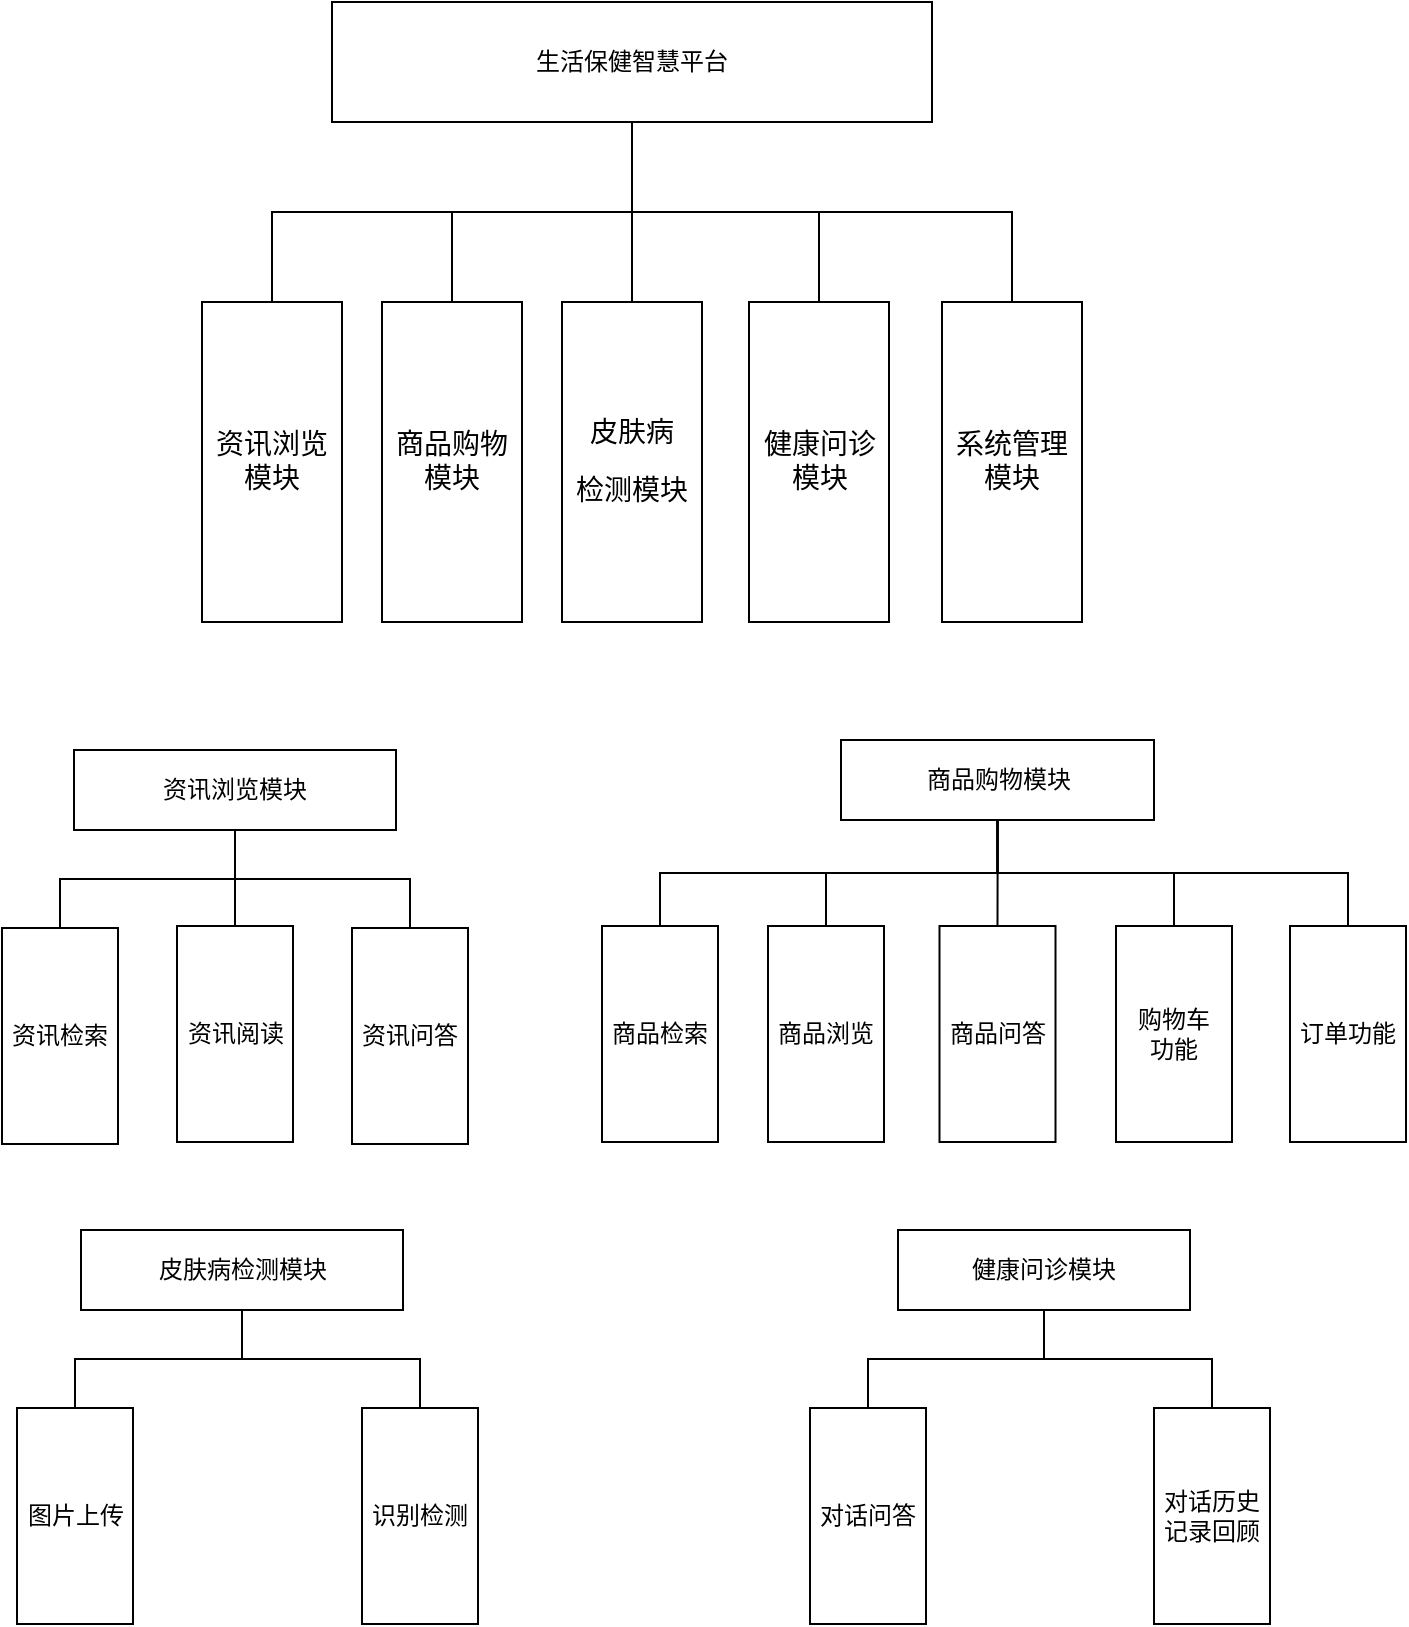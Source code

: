 <mxfile version="24.2.0" type="github">
  <diagram name="第 1 页" id="_4ZrP0tn3PniAPQ0Jjzl">
    <mxGraphModel dx="1144" dy="710" grid="0" gridSize="10" guides="1" tooltips="1" connect="1" arrows="0" fold="1" page="1" pageScale="1" pageWidth="827" pageHeight="1169" math="0" shadow="0">
      <root>
        <mxCell id="0" />
        <mxCell id="1" parent="0" />
        <mxCell id="Z8dBPlKUc89xwZBvlWtI-1" value="生活保健智慧平台" style="rounded=0;whiteSpace=wrap;html=1;" parent="1" vertex="1">
          <mxGeometry x="246" y="69" width="300" height="60" as="geometry" />
        </mxCell>
        <mxCell id="Z8dBPlKUc89xwZBvlWtI-14" style="edgeStyle=orthogonalEdgeStyle;rounded=0;orthogonalLoop=1;jettySize=auto;html=1;exitX=0.5;exitY=0;exitDx=0;exitDy=0;entryX=0.5;entryY=1;entryDx=0;entryDy=0;endArrow=none;endFill=0;" parent="1" source="Z8dBPlKUc89xwZBvlWtI-2" target="Z8dBPlKUc89xwZBvlWtI-1" edge="1">
          <mxGeometry relative="1" as="geometry" />
        </mxCell>
        <mxCell id="Z8dBPlKUc89xwZBvlWtI-2" value="&lt;p style=&quot;&quot; class=&quot;MsoNormal&quot;&gt;&lt;span style=&quot;mso-spacerun:&#39;yes&#39;;font-family:宋体;mso-ascii-font-family:Calibri;&lt;br/&gt;mso-hansi-font-family:Calibri;mso-bidi-font-family:&#39;Times New Roman&#39;;font-size:10.5pt;&lt;br/&gt;mso-font-kerning:1.0pt;&quot;&gt;资讯&lt;/span&gt;&lt;span style=&quot;mso-spacerun:&#39;yes&#39;;font-family:宋体;mso-ascii-font-family:Calibri;&lt;br/&gt;mso-hansi-font-family:Calibri;mso-bidi-font-family:&#39;Times New Roman&#39;;font-size:10.5pt;&lt;br/&gt;mso-font-kerning:1.0pt;&quot;&gt;浏览模块&lt;/span&gt;&lt;/p&gt;" style="rounded=0;whiteSpace=wrap;html=1;align=center;" parent="1" vertex="1">
          <mxGeometry x="181" y="219" width="70" height="160" as="geometry" />
        </mxCell>
        <mxCell id="Z8dBPlKUc89xwZBvlWtI-15" style="edgeStyle=orthogonalEdgeStyle;rounded=0;orthogonalLoop=1;jettySize=auto;html=1;exitX=0.5;exitY=0;exitDx=0;exitDy=0;entryX=0.5;entryY=1;entryDx=0;entryDy=0;endArrow=none;endFill=0;" parent="1" source="Z8dBPlKUc89xwZBvlWtI-5" target="Z8dBPlKUc89xwZBvlWtI-1" edge="1">
          <mxGeometry relative="1" as="geometry" />
        </mxCell>
        <mxCell id="Z8dBPlKUc89xwZBvlWtI-5" value="&lt;p style=&quot;&quot; class=&quot;MsoNormal&quot;&gt;&lt;font face=&quot;宋体&quot;&gt;&lt;span style=&quot;font-size: 14px;&quot;&gt;商品购物模块&lt;/span&gt;&lt;/font&gt;&lt;/p&gt;" style="rounded=0;whiteSpace=wrap;html=1;align=center;" parent="1" vertex="1">
          <mxGeometry x="271" y="219" width="70" height="160" as="geometry" />
        </mxCell>
        <mxCell id="Z8dBPlKUc89xwZBvlWtI-16" style="edgeStyle=orthogonalEdgeStyle;rounded=0;orthogonalLoop=1;jettySize=auto;html=1;exitX=0.5;exitY=0;exitDx=0;exitDy=0;entryX=0.5;entryY=1;entryDx=0;entryDy=0;endArrow=none;endFill=0;" parent="1" source="Z8dBPlKUc89xwZBvlWtI-6" target="Z8dBPlKUc89xwZBvlWtI-1" edge="1">
          <mxGeometry relative="1" as="geometry" />
        </mxCell>
        <mxCell id="Z8dBPlKUc89xwZBvlWtI-6" value="&lt;p style=&quot;&quot; class=&quot;MsoNormal&quot;&gt;&lt;font face=&quot;宋体&quot;&gt;&lt;span style=&quot;font-size: 14px;&quot;&gt;皮肤病&lt;/span&gt;&lt;/font&gt;&lt;/p&gt;&lt;p style=&quot;&quot; class=&quot;MsoNormal&quot;&gt;&lt;font face=&quot;宋体&quot;&gt;&lt;span style=&quot;font-size: 14px;&quot;&gt;检测模块&lt;/span&gt;&lt;/font&gt;&lt;/p&gt;" style="rounded=0;whiteSpace=wrap;html=1;align=center;" parent="1" vertex="1">
          <mxGeometry x="361" y="219" width="70" height="160" as="geometry" />
        </mxCell>
        <mxCell id="Z8dBPlKUc89xwZBvlWtI-17" style="edgeStyle=orthogonalEdgeStyle;rounded=0;orthogonalLoop=1;jettySize=auto;html=1;exitX=0.5;exitY=0;exitDx=0;exitDy=0;entryX=0.5;entryY=1;entryDx=0;entryDy=0;endArrow=none;endFill=0;" parent="1" source="Z8dBPlKUc89xwZBvlWtI-7" target="Z8dBPlKUc89xwZBvlWtI-1" edge="1">
          <mxGeometry relative="1" as="geometry" />
        </mxCell>
        <mxCell id="Z8dBPlKUc89xwZBvlWtI-7" value="&lt;p style=&quot;&quot; class=&quot;MsoNormal&quot;&gt;&lt;font face=&quot;宋体&quot;&gt;&lt;span style=&quot;font-size: 14px;&quot;&gt;健康问诊模块&lt;/span&gt;&lt;/font&gt;&lt;/p&gt;" style="rounded=0;whiteSpace=wrap;html=1;align=center;" parent="1" vertex="1">
          <mxGeometry x="454.5" y="219" width="70" height="160" as="geometry" />
        </mxCell>
        <mxCell id="Z8dBPlKUc89xwZBvlWtI-18" style="edgeStyle=orthogonalEdgeStyle;rounded=0;orthogonalLoop=1;jettySize=auto;html=1;exitX=0.5;exitY=0;exitDx=0;exitDy=0;entryX=0.5;entryY=1;entryDx=0;entryDy=0;endArrow=none;endFill=0;" parent="1" source="Z8dBPlKUc89xwZBvlWtI-8" target="Z8dBPlKUc89xwZBvlWtI-1" edge="1">
          <mxGeometry relative="1" as="geometry" />
        </mxCell>
        <mxCell id="Z8dBPlKUc89xwZBvlWtI-8" value="&lt;p style=&quot;&quot; class=&quot;MsoNormal&quot;&gt;&lt;font face=&quot;宋体&quot;&gt;&lt;span style=&quot;font-size: 14px;&quot;&gt;系统管理模块&lt;/span&gt;&lt;/font&gt;&lt;/p&gt;" style="rounded=0;whiteSpace=wrap;html=1;align=center;" parent="1" vertex="1">
          <mxGeometry x="551" y="219" width="70" height="160" as="geometry" />
        </mxCell>
        <mxCell id="BYJonLlBC_9EvAufP8Yv-1" value="资讯浏览模块" style="rounded=0;whiteSpace=wrap;html=1;" parent="1" vertex="1">
          <mxGeometry x="117" y="443" width="161" height="40" as="geometry" />
        </mxCell>
        <mxCell id="BYJonLlBC_9EvAufP8Yv-5" style="edgeStyle=orthogonalEdgeStyle;rounded=0;orthogonalLoop=1;jettySize=auto;html=1;exitX=0.5;exitY=0;exitDx=0;exitDy=0;endArrow=none;endFill=0;" parent="1" source="BYJonLlBC_9EvAufP8Yv-2" target="BYJonLlBC_9EvAufP8Yv-1" edge="1">
          <mxGeometry relative="1" as="geometry" />
        </mxCell>
        <mxCell id="BYJonLlBC_9EvAufP8Yv-2" value="资讯阅读" style="rounded=0;whiteSpace=wrap;html=1;" parent="1" vertex="1">
          <mxGeometry x="168.5" y="531" width="58" height="108" as="geometry" />
        </mxCell>
        <mxCell id="BYJonLlBC_9EvAufP8Yv-8" style="edgeStyle=orthogonalEdgeStyle;rounded=0;orthogonalLoop=1;jettySize=auto;html=1;exitX=0.5;exitY=0;exitDx=0;exitDy=0;endArrow=none;endFill=0;" parent="1" source="BYJonLlBC_9EvAufP8Yv-7" target="BYJonLlBC_9EvAufP8Yv-1" edge="1">
          <mxGeometry relative="1" as="geometry" />
        </mxCell>
        <mxCell id="BYJonLlBC_9EvAufP8Yv-7" value="资讯问答" style="rounded=0;whiteSpace=wrap;html=1;" parent="1" vertex="1">
          <mxGeometry x="256" y="532" width="58" height="108" as="geometry" />
        </mxCell>
        <mxCell id="BYJonLlBC_9EvAufP8Yv-9" value="商品购物模块" style="rounded=0;whiteSpace=wrap;html=1;" parent="1" vertex="1">
          <mxGeometry x="500.5" y="438" width="156.5" height="40" as="geometry" />
        </mxCell>
        <mxCell id="BYJonLlBC_9EvAufP8Yv-10" style="edgeStyle=orthogonalEdgeStyle;rounded=0;orthogonalLoop=1;jettySize=auto;html=1;exitX=0.5;exitY=0;exitDx=0;exitDy=0;endArrow=none;endFill=0;" parent="1" source="BYJonLlBC_9EvAufP8Yv-11" target="BYJonLlBC_9EvAufP8Yv-9" edge="1">
          <mxGeometry relative="1" as="geometry" />
        </mxCell>
        <mxCell id="BYJonLlBC_9EvAufP8Yv-11" value="商品浏览" style="rounded=0;whiteSpace=wrap;html=1;" parent="1" vertex="1">
          <mxGeometry x="464" y="531" width="58" height="108" as="geometry" />
        </mxCell>
        <mxCell id="BYJonLlBC_9EvAufP8Yv-12" style="edgeStyle=orthogonalEdgeStyle;rounded=0;orthogonalLoop=1;jettySize=auto;html=1;exitX=0.5;exitY=0;exitDx=0;exitDy=0;endArrow=none;endFill=0;" parent="1" source="BYJonLlBC_9EvAufP8Yv-13" target="BYJonLlBC_9EvAufP8Yv-9" edge="1">
          <mxGeometry relative="1" as="geometry" />
        </mxCell>
        <mxCell id="BYJonLlBC_9EvAufP8Yv-13" value="商品问答" style="rounded=0;whiteSpace=wrap;html=1;" parent="1" vertex="1">
          <mxGeometry x="549.75" y="531" width="58" height="108" as="geometry" />
        </mxCell>
        <mxCell id="BYJonLlBC_9EvAufP8Yv-16" style="edgeStyle=orthogonalEdgeStyle;rounded=0;orthogonalLoop=1;jettySize=auto;html=1;exitX=0.5;exitY=0;exitDx=0;exitDy=0;entryX=0.5;entryY=1;entryDx=0;entryDy=0;endArrow=none;endFill=0;" parent="1" source="BYJonLlBC_9EvAufP8Yv-14" target="BYJonLlBC_9EvAufP8Yv-9" edge="1">
          <mxGeometry relative="1" as="geometry" />
        </mxCell>
        <mxCell id="BYJonLlBC_9EvAufP8Yv-14" value="购物车&lt;div&gt;功能&lt;/div&gt;" style="rounded=0;whiteSpace=wrap;html=1;" parent="1" vertex="1">
          <mxGeometry x="638" y="531" width="58" height="108" as="geometry" />
        </mxCell>
        <mxCell id="BYJonLlBC_9EvAufP8Yv-17" style="edgeStyle=orthogonalEdgeStyle;rounded=0;orthogonalLoop=1;jettySize=auto;html=1;exitX=0.5;exitY=0;exitDx=0;exitDy=0;endArrow=none;endFill=0;" parent="1" source="BYJonLlBC_9EvAufP8Yv-15" target="BYJonLlBC_9EvAufP8Yv-9" edge="1">
          <mxGeometry relative="1" as="geometry" />
        </mxCell>
        <mxCell id="BYJonLlBC_9EvAufP8Yv-15" value="订单功能" style="rounded=0;whiteSpace=wrap;html=1;" parent="1" vertex="1">
          <mxGeometry x="725" y="531" width="58" height="108" as="geometry" />
        </mxCell>
        <mxCell id="BYJonLlBC_9EvAufP8Yv-18" value="皮肤病检测模块" style="rounded=0;whiteSpace=wrap;html=1;" parent="1" vertex="1">
          <mxGeometry x="120.5" y="683" width="161" height="40" as="geometry" />
        </mxCell>
        <mxCell id="BYJonLlBC_9EvAufP8Yv-19" style="edgeStyle=orthogonalEdgeStyle;rounded=0;orthogonalLoop=1;jettySize=auto;html=1;exitX=0.5;exitY=0;exitDx=0;exitDy=0;endArrow=none;endFill=0;" parent="1" source="BYJonLlBC_9EvAufP8Yv-20" target="BYJonLlBC_9EvAufP8Yv-18" edge="1">
          <mxGeometry relative="1" as="geometry" />
        </mxCell>
        <mxCell id="BYJonLlBC_9EvAufP8Yv-20" value="图片上传" style="rounded=0;whiteSpace=wrap;html=1;" parent="1" vertex="1">
          <mxGeometry x="88.5" y="772" width="58" height="108" as="geometry" />
        </mxCell>
        <mxCell id="BYJonLlBC_9EvAufP8Yv-21" style="edgeStyle=orthogonalEdgeStyle;rounded=0;orthogonalLoop=1;jettySize=auto;html=1;exitX=0.5;exitY=0;exitDx=0;exitDy=0;endArrow=none;endFill=0;" parent="1" source="BYJonLlBC_9EvAufP8Yv-22" target="BYJonLlBC_9EvAufP8Yv-18" edge="1">
          <mxGeometry relative="1" as="geometry" />
        </mxCell>
        <mxCell id="BYJonLlBC_9EvAufP8Yv-22" value="识别检测" style="rounded=0;whiteSpace=wrap;html=1;" parent="1" vertex="1">
          <mxGeometry x="261" y="772" width="58" height="108" as="geometry" />
        </mxCell>
        <mxCell id="BYJonLlBC_9EvAufP8Yv-23" value="健康问诊模块" style="rounded=0;whiteSpace=wrap;html=1;" parent="1" vertex="1">
          <mxGeometry x="529" y="683" width="146" height="40" as="geometry" />
        </mxCell>
        <mxCell id="BYJonLlBC_9EvAufP8Yv-24" style="edgeStyle=orthogonalEdgeStyle;rounded=0;orthogonalLoop=1;jettySize=auto;html=1;exitX=0.5;exitY=0;exitDx=0;exitDy=0;endArrow=none;endFill=0;" parent="1" source="BYJonLlBC_9EvAufP8Yv-25" target="BYJonLlBC_9EvAufP8Yv-23" edge="1">
          <mxGeometry relative="1" as="geometry" />
        </mxCell>
        <mxCell id="BYJonLlBC_9EvAufP8Yv-25" value="对话问答" style="rounded=0;whiteSpace=wrap;html=1;" parent="1" vertex="1">
          <mxGeometry x="485" y="772" width="58" height="108" as="geometry" />
        </mxCell>
        <mxCell id="BYJonLlBC_9EvAufP8Yv-26" style="edgeStyle=orthogonalEdgeStyle;rounded=0;orthogonalLoop=1;jettySize=auto;html=1;exitX=0.5;exitY=0;exitDx=0;exitDy=0;endArrow=none;endFill=0;" parent="1" source="BYJonLlBC_9EvAufP8Yv-27" target="BYJonLlBC_9EvAufP8Yv-23" edge="1">
          <mxGeometry relative="1" as="geometry" />
        </mxCell>
        <mxCell id="BYJonLlBC_9EvAufP8Yv-27" value="对话历史记录回顾" style="rounded=0;whiteSpace=wrap;html=1;" parent="1" vertex="1">
          <mxGeometry x="657" y="772" width="58" height="108" as="geometry" />
        </mxCell>
        <mxCell id="XWwhRLLUf2tSAbu-TSo9-2" style="edgeStyle=orthogonalEdgeStyle;rounded=0;orthogonalLoop=1;jettySize=auto;html=1;exitX=0.5;exitY=0;exitDx=0;exitDy=0;entryX=0.5;entryY=1;entryDx=0;entryDy=0;endArrow=none;endFill=0;" edge="1" parent="1" source="XWwhRLLUf2tSAbu-TSo9-1" target="BYJonLlBC_9EvAufP8Yv-1">
          <mxGeometry relative="1" as="geometry" />
        </mxCell>
        <mxCell id="XWwhRLLUf2tSAbu-TSo9-1" value="资讯检索" style="rounded=0;whiteSpace=wrap;html=1;" vertex="1" parent="1">
          <mxGeometry x="81" y="532" width="58" height="108" as="geometry" />
        </mxCell>
        <mxCell id="XWwhRLLUf2tSAbu-TSo9-5" style="edgeStyle=orthogonalEdgeStyle;rounded=0;orthogonalLoop=1;jettySize=auto;html=1;exitX=0.5;exitY=0;exitDx=0;exitDy=0;endArrow=none;endFill=0;" edge="1" parent="1" source="XWwhRLLUf2tSAbu-TSo9-3" target="BYJonLlBC_9EvAufP8Yv-9">
          <mxGeometry relative="1" as="geometry" />
        </mxCell>
        <mxCell id="XWwhRLLUf2tSAbu-TSo9-3" value="商品检索" style="rounded=0;whiteSpace=wrap;html=1;" vertex="1" parent="1">
          <mxGeometry x="381" y="531" width="58" height="108" as="geometry" />
        </mxCell>
      </root>
    </mxGraphModel>
  </diagram>
</mxfile>
